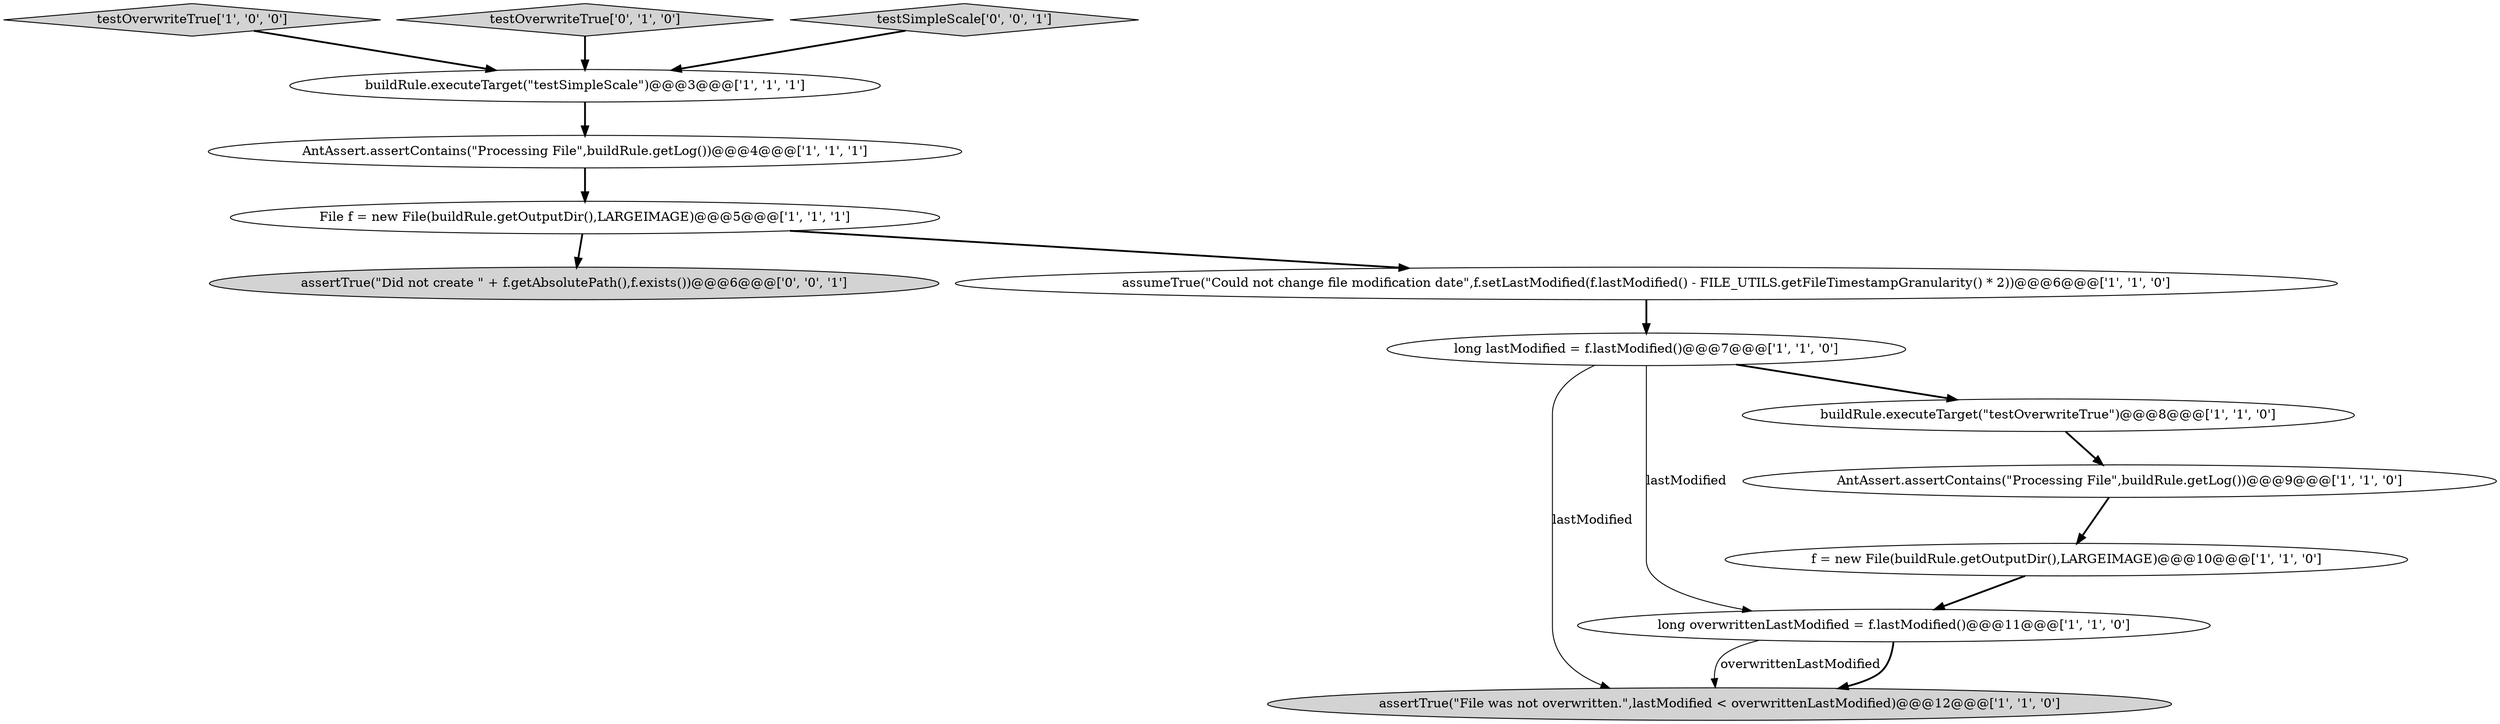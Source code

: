 digraph {
4 [style = filled, label = "testOverwriteTrue['1', '0', '0']", fillcolor = lightgray, shape = diamond image = "AAA0AAABBB1BBB"];
6 [style = filled, label = "File f = new File(buildRule.getOutputDir(),LARGEIMAGE)@@@5@@@['1', '1', '1']", fillcolor = white, shape = ellipse image = "AAA0AAABBB1BBB"];
2 [style = filled, label = "AntAssert.assertContains(\"Processing File\",buildRule.getLog())@@@9@@@['1', '1', '0']", fillcolor = white, shape = ellipse image = "AAA0AAABBB1BBB"];
12 [style = filled, label = "assertTrue(\"Did not create \" + f.getAbsolutePath(),f.exists())@@@6@@@['0', '0', '1']", fillcolor = lightgray, shape = ellipse image = "AAA0AAABBB3BBB"];
9 [style = filled, label = "assumeTrue(\"Could not change file modification date\",f.setLastModified(f.lastModified() - FILE_UTILS.getFileTimestampGranularity() * 2))@@@6@@@['1', '1', '0']", fillcolor = white, shape = ellipse image = "AAA0AAABBB1BBB"];
8 [style = filled, label = "assertTrue(\"File was not overwritten.\",lastModified < overwrittenLastModified)@@@12@@@['1', '1', '0']", fillcolor = lightgray, shape = ellipse image = "AAA0AAABBB1BBB"];
10 [style = filled, label = "long lastModified = f.lastModified()@@@7@@@['1', '1', '0']", fillcolor = white, shape = ellipse image = "AAA0AAABBB1BBB"];
5 [style = filled, label = "buildRule.executeTarget(\"testSimpleScale\")@@@3@@@['1', '1', '1']", fillcolor = white, shape = ellipse image = "AAA0AAABBB1BBB"];
11 [style = filled, label = "testOverwriteTrue['0', '1', '0']", fillcolor = lightgray, shape = diamond image = "AAA0AAABBB2BBB"];
13 [style = filled, label = "testSimpleScale['0', '0', '1']", fillcolor = lightgray, shape = diamond image = "AAA0AAABBB3BBB"];
7 [style = filled, label = "long overwrittenLastModified = f.lastModified()@@@11@@@['1', '1', '0']", fillcolor = white, shape = ellipse image = "AAA0AAABBB1BBB"];
3 [style = filled, label = "buildRule.executeTarget(\"testOverwriteTrue\")@@@8@@@['1', '1', '0']", fillcolor = white, shape = ellipse image = "AAA0AAABBB1BBB"];
1 [style = filled, label = "AntAssert.assertContains(\"Processing File\",buildRule.getLog())@@@4@@@['1', '1', '1']", fillcolor = white, shape = ellipse image = "AAA0AAABBB1BBB"];
0 [style = filled, label = "f = new File(buildRule.getOutputDir(),LARGEIMAGE)@@@10@@@['1', '1', '0']", fillcolor = white, shape = ellipse image = "AAA0AAABBB1BBB"];
4->5 [style = bold, label=""];
2->0 [style = bold, label=""];
7->8 [style = solid, label="overwrittenLastModified"];
10->8 [style = solid, label="lastModified"];
10->7 [style = solid, label="lastModified"];
13->5 [style = bold, label=""];
7->8 [style = bold, label=""];
6->12 [style = bold, label=""];
11->5 [style = bold, label=""];
1->6 [style = bold, label=""];
3->2 [style = bold, label=""];
10->3 [style = bold, label=""];
0->7 [style = bold, label=""];
9->10 [style = bold, label=""];
6->9 [style = bold, label=""];
5->1 [style = bold, label=""];
}
